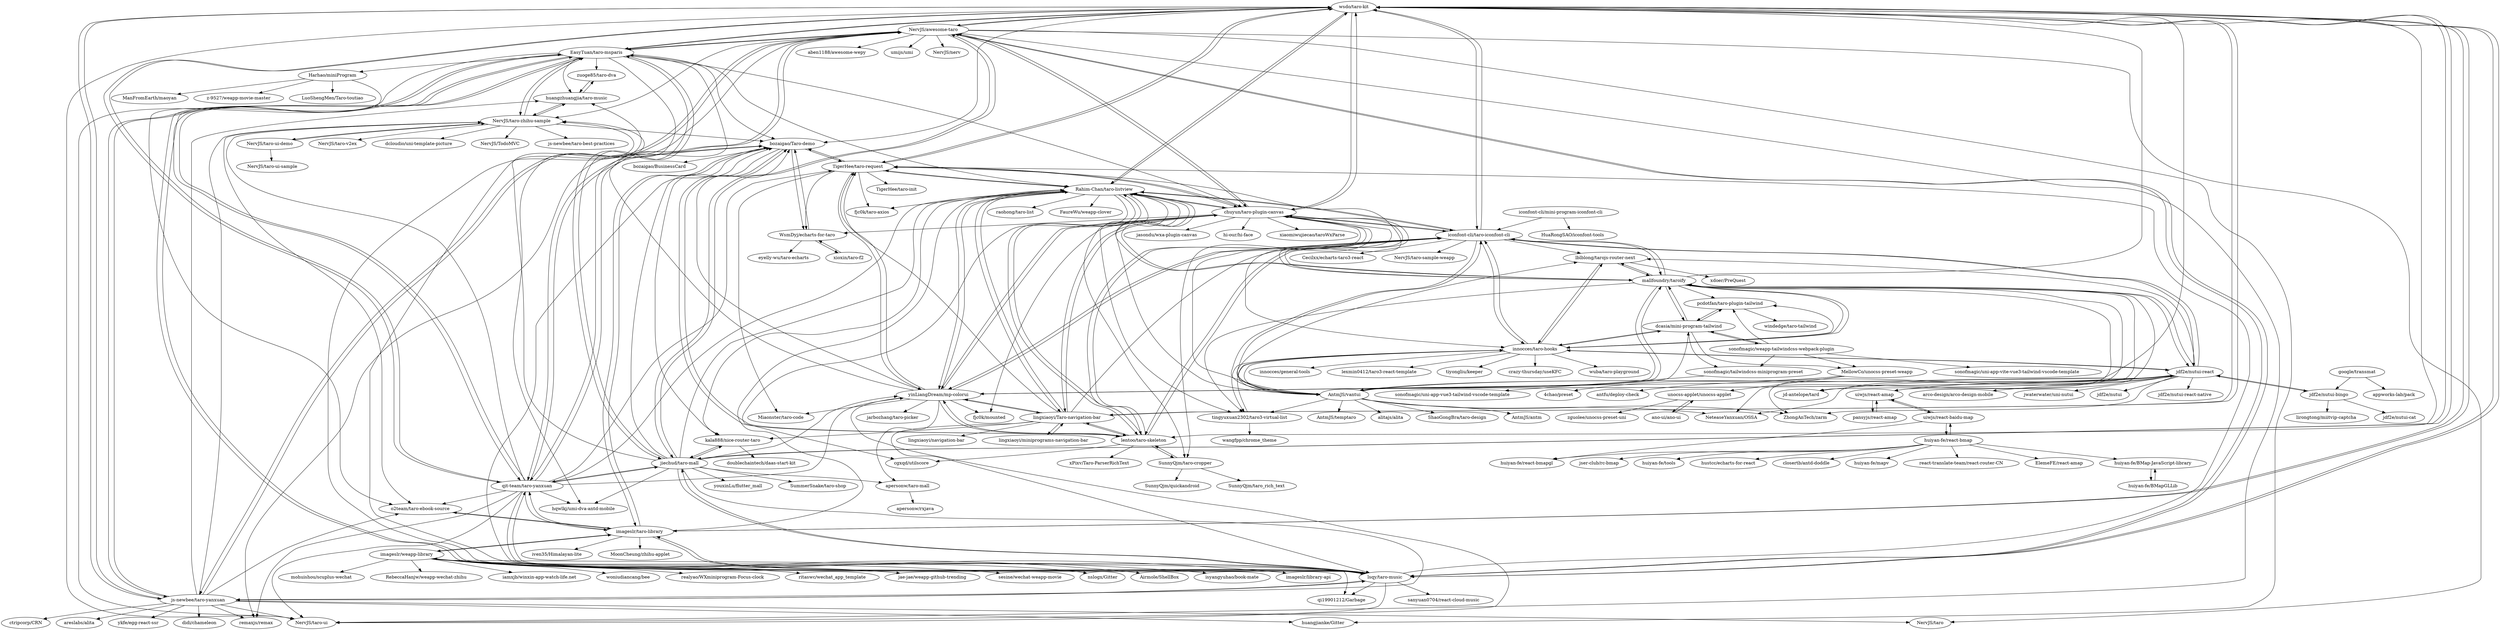 digraph G {
"wsdo/taro-kit" -> "NervJS/awesome-taro"
"wsdo/taro-kit" -> "EasyTuan/taro-msparis"
"wsdo/taro-kit" -> "TigerHee/taro-request"
"wsdo/taro-kit" -> "Rahim-Chan/taro-listview"
"wsdo/taro-kit" -> "chuyun/taro-plugin-canvas"
"wsdo/taro-kit" -> "qit-team/taro-yanxuan"
"wsdo/taro-kit" -> "jiechud/taro-mall"
"wsdo/taro-kit" -> "imageslr/taro-library"
"wsdo/taro-kit" -> "bozaigao/Taro-demo"
"wsdo/taro-kit" -> "js-newbee/taro-yanxuan"
"wsdo/taro-kit" -> "iconfont-cli/taro-iconfont-cli"
"wsdo/taro-kit" -> "lsqy/taro-music"
"wsdo/taro-kit" -> "NervJS/taro-ui" ["e"=1]
"wsdo/taro-kit" -> "lentoo/taro-skeleton"
"wsdo/taro-kit" -> "lingxiaoyi/Taro-navigation-bar"
"yinLiangDream/mp-colorui" -> "chuyun/taro-plugin-canvas"
"yinLiangDream/mp-colorui" -> "Rahim-Chan/taro-listview"
"yinLiangDream/mp-colorui" -> "lentoo/taro-skeleton"
"yinLiangDream/mp-colorui" -> "iconfont-cli/taro-iconfont-cli"
"yinLiangDream/mp-colorui" -> "fjc0k/mounted"
"yinLiangDream/mp-colorui" -> "bozaigao/Taro-demo"
"yinLiangDream/mp-colorui" -> "TigerHee/taro-request"
"yinLiangDream/mp-colorui" -> "Miaonster/taro-code"
"yinLiangDream/mp-colorui" -> "lingxiaoyi/Taro-navigation-bar"
"yinLiangDream/mp-colorui" -> "jarbozhang/taro-picker"
"yinLiangDream/mp-colorui" -> "NervJS/taro-ui" ["e"=1]
"yinLiangDream/mp-colorui" -> "apersonw/taro-mall"
"yinLiangDream/mp-colorui" -> "EasyTuan/taro-msparis"
"yinLiangDream/mp-colorui" -> "wsdo/taro-kit"
"yinLiangDream/mp-colorui" -> "jdf2e/nutui-react"
"qit-team/taro-yanxuan" -> "EasyTuan/taro-msparis"
"qit-team/taro-yanxuan" -> "NervJS/awesome-taro"
"qit-team/taro-yanxuan" -> "lsqy/taro-music"
"qit-team/taro-yanxuan" -> "bozaigao/Taro-demo"
"qit-team/taro-yanxuan" -> "wsdo/taro-kit"
"qit-team/taro-yanxuan" -> "jiechud/taro-mall"
"qit-team/taro-yanxuan" -> "NervJS/taro-ui" ["e"=1]
"qit-team/taro-yanxuan" -> "Rahim-Chan/taro-listview"
"qit-team/taro-yanxuan" -> "imageslr/taro-library"
"qit-team/taro-yanxuan" -> "NervJS/taro-zhihu-sample"
"qit-team/taro-yanxuan" -> "TigerHee/taro-request"
"qit-team/taro-yanxuan" -> "remaxjs/remax" ["e"=1]
"qit-team/taro-yanxuan" -> "yinLiangDream/mp-colorui"
"qit-team/taro-yanxuan" -> "o2team/taro-ebook-source"
"qit-team/taro-yanxuan" -> "hqwlkj/umi-dva-antd-mobile" ["e"=1]
"imageslr/weapp-library" -> "imageslr/taro-library"
"imageslr/weapp-library" -> "Airmole/ShellBox" ["e"=1]
"imageslr/weapp-library" -> "isyangyuhao/book-mate" ["e"=1]
"imageslr/weapp-library" -> "qi19901212/Garbage" ["e"=1]
"imageslr/weapp-library" -> "imageslr/library-api"
"imageslr/weapp-library" -> "lsqy/taro-music"
"imageslr/weapp-library" -> "mohuishou/scuplus-wechat" ["e"=1]
"imageslr/weapp-library" -> "RebeccaHanjw/weapp-wechat-zhihu" ["e"=1]
"imageslr/weapp-library" -> "iamxjb/winxin-app-watch-life.net" ["e"=1]
"imageslr/weapp-library" -> "woniudiancang/bee" ["e"=1]
"imageslr/weapp-library" -> "realyao/WXminiprogram-Focus-clock" ["e"=1]
"imageslr/weapp-library" -> "ritaswc/wechat_app_template" ["e"=1]
"imageslr/weapp-library" -> "jae-jae/weapp-github-trending"
"imageslr/weapp-library" -> "sesine/wechat-weapp-movie" ["e"=1]
"imageslr/weapp-library" -> "nslogx/Gitter" ["e"=1]
"lsqy/taro-music" -> "NervJS/awesome-taro"
"lsqy/taro-music" -> "qit-team/taro-yanxuan"
"lsqy/taro-music" -> "EasyTuan/taro-msparis"
"lsqy/taro-music" -> "imageslr/taro-library"
"lsqy/taro-music" -> "jiechud/taro-mall"
"lsqy/taro-music" -> "js-newbee/taro-yanxuan"
"lsqy/taro-music" -> "wsdo/taro-kit"
"lsqy/taro-music" -> "sanyuan0704/react-cloud-music" ["e"=1]
"lsqy/taro-music" -> "TigerHee/taro-request"
"lsqy/taro-music" -> "huangzhuangjia/taro-music"
"lsqy/taro-music" -> "NervJS/taro-ui" ["e"=1]
"lsqy/taro-music" -> "bozaigao/Taro-demo"
"lsqy/taro-music" -> "NervJS/taro-zhihu-sample"
"lsqy/taro-music" -> "imageslr/weapp-library"
"lsqy/taro-music" -> "qi19901212/Garbage" ["e"=1]
"uiwjs/react-baidu-map" -> "uiwjs/react-amap"
"uiwjs/react-baidu-map" -> "huiyan-fe/react-bmapgl"
"uiwjs/react-baidu-map" -> "huiyan-fe/react-bmap"
"jiechud/taro-mall" -> "youxinLu/flutter_mall" ["e"=1]
"jiechud/taro-mall" -> "kala888/nice-router-taro"
"jiechud/taro-mall" -> "EasyTuan/taro-msparis"
"jiechud/taro-mall" -> "wsdo/taro-kit"
"jiechud/taro-mall" -> "qit-team/taro-yanxuan"
"jiechud/taro-mall" -> "lsqy/taro-music"
"jiechud/taro-mall" -> "bozaigao/Taro-demo"
"jiechud/taro-mall" -> "NervJS/awesome-taro"
"jiechud/taro-mall" -> "NervJS/taro-zhihu-sample"
"jiechud/taro-mall" -> "Rahim-Chan/taro-listview"
"jiechud/taro-mall" -> "SummerSnake/taro-shop"
"jiechud/taro-mall" -> "js-newbee/taro-yanxuan"
"jiechud/taro-mall" -> "apersonw/taro-mall"
"jiechud/taro-mall" -> "hqwlkj/umi-dva-antd-mobile" ["e"=1]
"jiechud/taro-mall" -> "yinLiangDream/mp-colorui"
"apersonw/taro-mall" -> "apersonw/rxjava"
"js-newbee/taro-yanxuan" -> "EasyTuan/taro-msparis"
"js-newbee/taro-yanxuan" -> "NervJS/awesome-taro"
"js-newbee/taro-yanxuan" -> "NervJS/taro-ui" ["e"=1]
"js-newbee/taro-yanxuan" -> "wsdo/taro-kit"
"js-newbee/taro-yanxuan" -> "lsqy/taro-music"
"js-newbee/taro-yanxuan" -> "NervJS/taro-zhihu-sample"
"js-newbee/taro-yanxuan" -> "huangjianke/Gitter" ["e"=1]
"js-newbee/taro-yanxuan" -> "NervJS/taro" ["e"=1]
"js-newbee/taro-yanxuan" -> "remaxjs/remax" ["e"=1]
"js-newbee/taro-yanxuan" -> "ykfe/egg-react-ssr" ["e"=1]
"js-newbee/taro-yanxuan" -> "didi/chameleon" ["e"=1]
"js-newbee/taro-yanxuan" -> "huangzhuangjia/taro-music"
"js-newbee/taro-yanxuan" -> "o2team/taro-ebook-source"
"js-newbee/taro-yanxuan" -> "ctripcorp/CRN" ["e"=1]
"js-newbee/taro-yanxuan" -> "areslabs/alita" ["e"=1]
"NervJS/awesome-taro" -> "NervJS/taro-ui" ["e"=1]
"NervJS/awesome-taro" -> "EasyTuan/taro-msparis"
"NervJS/awesome-taro" -> "js-newbee/taro-yanxuan"
"NervJS/awesome-taro" -> "qit-team/taro-yanxuan"
"NervJS/awesome-taro" -> "lsqy/taro-music"
"NervJS/awesome-taro" -> "wsdo/taro-kit"
"NervJS/awesome-taro" -> "NervJS/taro" ["e"=1]
"NervJS/awesome-taro" -> "aben1188/awesome-wepy" ["e"=1]
"NervJS/awesome-taro" -> "remaxjs/remax" ["e"=1]
"NervJS/awesome-taro" -> "chuyun/taro-plugin-canvas"
"NervJS/awesome-taro" -> "umijs/umi" ["e"=1]
"NervJS/awesome-taro" -> "huangjianke/Gitter" ["e"=1]
"NervJS/awesome-taro" -> "jiechud/taro-mall"
"NervJS/awesome-taro" -> "NervJS/nerv" ["e"=1]
"NervJS/awesome-taro" -> "NervJS/taro-zhihu-sample"
"EasyTuan/taro-msparis" -> "js-newbee/taro-yanxuan"
"EasyTuan/taro-msparis" -> "qit-team/taro-yanxuan"
"EasyTuan/taro-msparis" -> "NervJS/awesome-taro"
"EasyTuan/taro-msparis" -> "wsdo/taro-kit"
"EasyTuan/taro-msparis" -> "lsqy/taro-music"
"EasyTuan/taro-msparis" -> "NervJS/taro-ui" ["e"=1]
"EasyTuan/taro-msparis" -> "NervJS/taro-zhihu-sample"
"EasyTuan/taro-msparis" -> "jiechud/taro-mall"
"EasyTuan/taro-msparis" -> "Harhao/miniProgram"
"EasyTuan/taro-msparis" -> "huangzhuangjia/taro-music"
"EasyTuan/taro-msparis" -> "zuoge85/taro-dva"
"EasyTuan/taro-msparis" -> "bozaigao/Taro-demo"
"EasyTuan/taro-msparis" -> "hqwlkj/umi-dva-antd-mobile" ["e"=1]
"EasyTuan/taro-msparis" -> "chuyun/taro-plugin-canvas"
"EasyTuan/taro-msparis" -> "Rahim-Chan/taro-listview"
"NervJS/taro-zhihu-sample" -> "huangzhuangjia/taro-music"
"NervJS/taro-zhihu-sample" -> "NervJS/taro-v2ex"
"NervJS/taro-zhihu-sample" -> "EasyTuan/taro-msparis"
"NervJS/taro-zhihu-sample" -> "NervJS/taro-ui-demo"
"NervJS/taro-zhihu-sample" -> "o2team/taro-ebook-source"
"NervJS/taro-zhihu-sample" -> "dcloudio/uni-template-picture" ["e"=1]
"NervJS/taro-zhihu-sample" -> "NervJS/TodoMVC"
"NervJS/taro-zhihu-sample" -> "bozaigao/Taro-demo"
"NervJS/taro-zhihu-sample" -> "js-newbee/taro-best-practices"
"o2team/taro-ebook-source" -> "imageslr/taro-library"
"MellowCo/unocss-preset-weapp" -> "unocss-applet/unocss-applet"
"MellowCo/unocss-preset-weapp" -> "antfu/deploy-check" ["e"=1]
"MellowCo/unocss-preset-weapp" -> "4chao/preset"
"AntmJS/vantui" -> "mallfoundry/taroify"
"AntmJS/vantui" -> "jdf2e/nutui-react"
"AntmJS/vantui" -> "innocces/taro-hooks"
"AntmJS/vantui" -> "AntmJS/antm"
"AntmJS/vantui" -> "iconfont-cli/taro-iconfont-cli"
"AntmJS/vantui" -> "NeteaseYanxuan/OSSA" ["e"=1]
"AntmJS/vantui" -> "AntmJS/temptaro"
"AntmJS/vantui" -> "lblblong/tarojs-router-next"
"AntmJS/vantui" -> "tingyuxuan2302/taro3-virtual-list"
"AntmJS/vantui" -> "ZhongAnTech/zarm" ["e"=1]
"AntmJS/vantui" -> "dcasia/mini-program-tailwind"
"AntmJS/vantui" -> "alitajs/alita" ["e"=1]
"AntmJS/vantui" -> "chuyun/taro-plugin-canvas"
"AntmJS/vantui" -> "Rahim-Chan/taro-listview"
"AntmJS/vantui" -> "ShaoGongBra/taro-design"
"lblblong/tarojs-router-next" -> "xdoer/PreQuest"
"lblblong/tarojs-router-next" -> "mallfoundry/taroify"
"lblblong/tarojs-router-next" -> "innocces/taro-hooks"
"lingxiaoyi/Taro-navigation-bar" -> "lingxiaoyi/navigation-bar" ["e"=1]
"lingxiaoyi/Taro-navigation-bar" -> "lingxiaoyi/miniprograms-navigation-bar"
"lingxiaoyi/Taro-navigation-bar" -> "chuyun/taro-plugin-canvas"
"lingxiaoyi/Taro-navigation-bar" -> "lentoo/taro-skeleton"
"lingxiaoyi/Taro-navigation-bar" -> "Rahim-Chan/taro-listview"
"lingxiaoyi/Taro-navigation-bar" -> "wsdo/taro-kit"
"lingxiaoyi/Taro-navigation-bar" -> "yinLiangDream/mp-colorui"
"lingxiaoyi/Taro-navigation-bar" -> "TigerHee/taro-request"
"lingxiaoyi/Taro-navigation-bar" -> "iconfont-cli/taro-iconfont-cli"
"lingxiaoyi/Taro-navigation-bar" -> "kala888/nice-router-taro"
"lingxiaoyi/Taro-navigation-bar" -> "lsqy/taro-music"
"Rahim-Chan/taro-listview" -> "lentoo/taro-skeleton"
"Rahim-Chan/taro-listview" -> "yinLiangDream/mp-colorui"
"Rahim-Chan/taro-listview" -> "chuyun/taro-plugin-canvas"
"Rahim-Chan/taro-listview" -> "raohong/taro-list"
"Rahim-Chan/taro-listview" -> "tingyuxuan2302/taro3-virtual-list"
"Rahim-Chan/taro-listview" -> "wsdo/taro-kit"
"Rahim-Chan/taro-listview" -> "iconfont-cli/taro-iconfont-cli"
"Rahim-Chan/taro-listview" -> "SunnyQjm/taro-cropper"
"Rahim-Chan/taro-listview" -> "FaureWu/weapp-clover"
"Rahim-Chan/taro-listview" -> "lingxiaoyi/Taro-navigation-bar"
"Rahim-Chan/taro-listview" -> "kala888/nice-router-taro"
"Rahim-Chan/taro-listview" -> "fjc0k/taro-axios"
"Rahim-Chan/taro-listview" -> "cgxqd/utilscore"
"Rahim-Chan/taro-listview" -> "TigerHee/taro-request"
"Rahim-Chan/taro-listview" -> "mallfoundry/taroify"
"huangzhuangjia/taro-music" -> "zuoge85/taro-dva"
"huangzhuangjia/taro-music" -> "NervJS/taro-zhihu-sample"
"bozaigao/Taro-demo" -> "bozaigao/BusinessCard"
"bozaigao/Taro-demo" -> "qit-team/taro-yanxuan"
"bozaigao/Taro-demo" -> "WsmDyj/echarts-for-taro"
"bozaigao/Taro-demo" -> "imageslr/taro-library"
"bozaigao/Taro-demo" -> "TigerHee/taro-request"
"bozaigao/Taro-demo" -> "lentoo/taro-skeleton"
"bozaigao/Taro-demo" -> "kala888/nice-router-taro"
"SunnyQjm/taro-cropper" -> "SunnyQjm/quickandroid"
"SunnyQjm/taro-cropper" -> "SunnyQjm/taro_rich_text"
"SunnyQjm/taro-cropper" -> "lentoo/taro-skeleton"
"iconfont-cli/mini-program-iconfont-cli" -> "HuaRongSAO/iconfont-tools"
"iconfont-cli/mini-program-iconfont-cli" -> "iconfont-cli/taro-iconfont-cli"
"WsmDyj/echarts-for-taro" -> "xioxin/taro-f2"
"WsmDyj/echarts-for-taro" -> "eyelly-wu/taro-echarts"
"WsmDyj/echarts-for-taro" -> "bozaigao/Taro-demo"
"lingxiaoyi/miniprograms-navigation-bar" -> "lingxiaoyi/Taro-navigation-bar"
"mallfoundry/taroify" -> "AntmJS/vantui"
"mallfoundry/taroify" -> "innocces/taro-hooks"
"mallfoundry/taroify" -> "lblblong/tarojs-router-next"
"mallfoundry/taroify" -> "jdf2e/nutui-react"
"mallfoundry/taroify" -> "tingyuxuan2302/taro3-virtual-list"
"mallfoundry/taroify" -> "iconfont-cli/taro-iconfont-cli"
"mallfoundry/taroify" -> "pcdotfan/taro-plugin-tailwind"
"mallfoundry/taroify" -> "Rahim-Chan/taro-listview"
"mallfoundry/taroify" -> "jd-antelope/tard"
"mallfoundry/taroify" -> "chuyun/taro-plugin-canvas"
"mallfoundry/taroify" -> "dcasia/mini-program-tailwind"
"mallfoundry/taroify" -> "uiwjs/react-amap"
"mallfoundry/taroify" -> "ZhongAnTech/zarm" ["e"=1]
"mallfoundry/taroify" -> "NeteaseYanxuan/OSSA" ["e"=1]
"mallfoundry/taroify" -> "wsdo/taro-kit"
"imageslr/taro-library" -> "o2team/taro-ebook-source"
"imageslr/taro-library" -> "bozaigao/Taro-demo"
"imageslr/taro-library" -> "imageslr/weapp-library"
"imageslr/taro-library" -> "lsqy/taro-music"
"imageslr/taro-library" -> "wsdo/taro-kit"
"imageslr/taro-library" -> "iven35/Himalayan-lite"
"imageslr/taro-library" -> "Rahim-Chan/taro-listview"
"imageslr/taro-library" -> "qit-team/taro-yanxuan"
"imageslr/taro-library" -> "MoonCheung/zhihu-applet"
"TigerHee/taro-request" -> "TigerHee/taro-init"
"TigerHee/taro-request" -> "wsdo/taro-kit"
"TigerHee/taro-request" -> "bozaigao/Taro-demo"
"TigerHee/taro-request" -> "fjc0k/taro-axios"
"TigerHee/taro-request" -> "chuyun/taro-plugin-canvas"
"TigerHee/taro-request" -> "Rahim-Chan/taro-listview"
"TigerHee/taro-request" -> "WsmDyj/echarts-for-taro"
"TigerHee/taro-request" -> "yinLiangDream/mp-colorui"
"TigerHee/taro-request" -> "Miaonster/taro-code"
"TigerHee/taro-request" -> "innocces/taro-hooks"
"tingyuxuan2302/taro3-virtual-list" -> "innocces/taro-hooks"
"tingyuxuan2302/taro3-virtual-list" -> "wangfpp/chrome_theme"
"NervJS/taro-ui-demo" -> "NervJS/taro-zhihu-sample"
"NervJS/taro-ui-demo" -> "NervJS/taro-ui-sample"
"jdf2e/nutui-react" -> "AntmJS/vantui"
"jdf2e/nutui-react" -> "mallfoundry/taroify"
"jdf2e/nutui-react" -> "NeteaseYanxuan/OSSA" ["e"=1]
"jdf2e/nutui-react" -> "innocces/taro-hooks"
"jdf2e/nutui-react" -> "jd-antelope/tard"
"jdf2e/nutui-react" -> "jdf2e/nutui-bingo"
"jdf2e/nutui-react" -> "lblblong/tarojs-router-next"
"jdf2e/nutui-react" -> "jdf2e/nutui-react-native"
"jdf2e/nutui-react" -> "ZhongAnTech/zarm" ["e"=1]
"jdf2e/nutui-react" -> "iconfont-cli/taro-iconfont-cli"
"jdf2e/nutui-react" -> "arco-design/arco-design-mobile" ["e"=1]
"jdf2e/nutui-react" -> "jwaterwater/uni-nutui"
"jdf2e/nutui-react" -> "yinLiangDream/mp-colorui"
"jdf2e/nutui-react" -> "jdf2e/nutui" ["e"=1]
"jdf2e/nutui-react" -> "uiwjs/react-amap"
"chuyun/taro-plugin-canvas" -> "lentoo/taro-skeleton"
"chuyun/taro-plugin-canvas" -> "yinLiangDream/mp-colorui"
"chuyun/taro-plugin-canvas" -> "iconfont-cli/taro-iconfont-cli"
"chuyun/taro-plugin-canvas" -> "Rahim-Chan/taro-listview"
"chuyun/taro-plugin-canvas" -> "lingxiaoyi/Taro-navigation-bar"
"chuyun/taro-plugin-canvas" -> "wsdo/taro-kit"
"chuyun/taro-plugin-canvas" -> "SunnyQjm/taro-cropper"
"chuyun/taro-plugin-canvas" -> "TigerHee/taro-request"
"chuyun/taro-plugin-canvas" -> "mallfoundry/taroify"
"chuyun/taro-plugin-canvas" -> "jasondu/wxa-plugin-canvas" ["e"=1]
"chuyun/taro-plugin-canvas" -> "WsmDyj/echarts-for-taro"
"chuyun/taro-plugin-canvas" -> "fjc0k/mounted"
"chuyun/taro-plugin-canvas" -> "NervJS/awesome-taro"
"chuyun/taro-plugin-canvas" -> "hi-our/hi-face" ["e"=1]
"chuyun/taro-plugin-canvas" -> "xiaomiwujiecao/taroWxParse"
"Harhao/miniProgram" -> "LuoShengMen/Taro-toutiao"
"Harhao/miniProgram" -> "ManFromEarth/maoyan" ["e"=1]
"Harhao/miniProgram" -> "o2team/taro-ebook-source"
"Harhao/miniProgram" -> "z-9527/weapp-movie-master" ["e"=1]
"innocces/taro-hooks" -> "mallfoundry/taroify"
"innocces/taro-hooks" -> "lblblong/tarojs-router-next"
"innocces/taro-hooks" -> "tingyuxuan2302/taro3-virtual-list"
"innocces/taro-hooks" -> "AntmJS/vantui"
"innocces/taro-hooks" -> "jdf2e/nutui-react"
"innocces/taro-hooks" -> "innocces/general-tools"
"innocces/taro-hooks" -> "dcasia/mini-program-tailwind"
"innocces/taro-hooks" -> "pcdotfan/taro-plugin-tailwind"
"innocces/taro-hooks" -> "lexmin0412/taro3-react-template"
"innocces/taro-hooks" -> "iconfont-cli/taro-iconfont-cli"
"innocces/taro-hooks" -> "tiyongliu/keeper"
"innocces/taro-hooks" -> "crazy-thursday/useKFC"
"innocces/taro-hooks" -> "wuba/taro-playground" ["e"=1]
"kala888/nice-router-taro" -> "doublechaintech/daas-start-kit" ["e"=1]
"kala888/nice-router-taro" -> "jiechud/taro-mall"
"xioxin/taro-f2" -> "WsmDyj/echarts-for-taro"
"sonofmagic/weapp-tailwindcss-webpack-plugin" -> "dcasia/mini-program-tailwind"
"sonofmagic/weapp-tailwindcss-webpack-plugin" -> "sonofmagic/uni-app-vite-vue3-tailwind-vscode-template"
"sonofmagic/weapp-tailwindcss-webpack-plugin" -> "sonofmagic/tailwindcss-miniprogram-preset"
"sonofmagic/weapp-tailwindcss-webpack-plugin" -> "pcdotfan/taro-plugin-tailwind"
"sonofmagic/weapp-tailwindcss-webpack-plugin" -> "MellowCo/unocss-preset-weapp"
"google/transmat" -> "appworks-lab/pack"
"google/transmat" -> "jdf2e/nutui-bingo"
"huiyan-fe/react-bmap" -> "uiwjs/react-baidu-map"
"huiyan-fe/react-bmap" -> "ElemeFE/react-amap" ["e"=1]
"huiyan-fe/react-bmap" -> "jser-club/rc-bmap" ["e"=1]
"huiyan-fe/react-bmap" -> "huiyan-fe/react-bmapgl"
"huiyan-fe/react-bmap" -> "huiyan-fe/tools"
"huiyan-fe/react-bmap" -> "hustcc/echarts-for-react" ["e"=1]
"huiyan-fe/react-bmap" -> "huiyan-fe/BMap-JavaScript-library"
"huiyan-fe/react-bmap" -> "closertb/antd-doddle"
"huiyan-fe/react-bmap" -> "huiyan-fe/mapv" ["e"=1]
"huiyan-fe/react-bmap" -> "react-translate-team/react-router-CN" ["e"=1]
"huiyan-fe/BMapGLLib" -> "huiyan-fe/BMap-JavaScript-library"
"uiwjs/react-amap" -> "pansyjs/react-amap"
"uiwjs/react-amap" -> "uiwjs/react-baidu-map"
"sonofmagic/tailwindcss-miniprogram-preset" -> "sonofmagic/uni-app-vue3-tailwind-vscode-template"
"lentoo/taro-skeleton" -> "SunnyQjm/taro-cropper"
"lentoo/taro-skeleton" -> "Rahim-Chan/taro-listview"
"lentoo/taro-skeleton" -> "chuyun/taro-plugin-canvas"
"lentoo/taro-skeleton" -> "yinLiangDream/mp-colorui"
"lentoo/taro-skeleton" -> "iconfont-cli/taro-iconfont-cli"
"lentoo/taro-skeleton" -> "lingxiaoyi/Taro-navigation-bar"
"lentoo/taro-skeleton" -> "cgxqd/utilscore"
"lentoo/taro-skeleton" -> "bozaigao/Taro-demo"
"lentoo/taro-skeleton" -> "xPixv/Taro-ParserRichText"
"ano-ui/ano-ui" -> "unocss-applet/unocss-applet"
"iconfont-cli/taro-iconfont-cli" -> "chuyun/taro-plugin-canvas"
"iconfont-cli/taro-iconfont-cli" -> "lentoo/taro-skeleton"
"iconfont-cli/taro-iconfont-cli" -> "mallfoundry/taroify"
"iconfont-cli/taro-iconfont-cli" -> "Rahim-Chan/taro-listview"
"iconfont-cli/taro-iconfont-cli" -> "lblblong/tarojs-router-next"
"iconfont-cli/taro-iconfont-cli" -> "yinLiangDream/mp-colorui"
"iconfont-cli/taro-iconfont-cli" -> "AntmJS/vantui"
"iconfont-cli/taro-iconfont-cli" -> "Cecilxx/echarts-taro3-react"
"iconfont-cli/taro-iconfont-cli" -> "innocces/taro-hooks"
"iconfont-cli/taro-iconfont-cli" -> "NervJS/taro-sample-weapp"
"iconfont-cli/taro-iconfont-cli" -> "wsdo/taro-kit"
"iconfont-cli/taro-iconfont-cli" -> "jdf2e/nutui-react"
"huiyan-fe/BMap-JavaScript-library" -> "huiyan-fe/BMapGLLib"
"dcasia/mini-program-tailwind" -> "sonofmagic/weapp-tailwindcss-webpack-plugin"
"dcasia/mini-program-tailwind" -> "pcdotfan/taro-plugin-tailwind"
"dcasia/mini-program-tailwind" -> "innocces/taro-hooks"
"dcasia/mini-program-tailwind" -> "sonofmagic/tailwindcss-miniprogram-preset"
"dcasia/mini-program-tailwind" -> "MellowCo/unocss-preset-weapp"
"dcasia/mini-program-tailwind" -> "mallfoundry/taroify"
"unocss-applet/unocss-applet" -> "ano-ui/ano-ui"
"unocss-applet/unocss-applet" -> "zguolee/unocss-preset-uni"
"jdf2e/nutui-bingo" -> "jdf2e/nutui-cat"
"jdf2e/nutui-bingo" -> "jdf2e/nutui-react"
"jdf2e/nutui-bingo" -> "lirongtong/miitvip-captcha"
"zuoge85/taro-dva" -> "huangzhuangjia/taro-music"
"pansyjs/react-amap" -> "uiwjs/react-amap"
"pcdotfan/taro-plugin-tailwind" -> "dcasia/mini-program-tailwind"
"pcdotfan/taro-plugin-tailwind" -> "windedge/taro-tailwind"
"wsdo/taro-kit" ["l"="12.942,-12.278"]
"NervJS/awesome-taro" ["l"="12.963,-12.248"]
"EasyTuan/taro-msparis" ["l"="12.938,-12.238"]
"TigerHee/taro-request" ["l"="12.951,-12.296"]
"Rahim-Chan/taro-listview" ["l"="12.943,-12.311"]
"chuyun/taro-plugin-canvas" ["l"="12.963,-12.312"]
"qit-team/taro-yanxuan" ["l"="12.926,-12.261"]
"jiechud/taro-mall" ["l"="12.906,-12.265"]
"imageslr/taro-library" ["l"="12.891,-12.244"]
"bozaigao/Taro-demo" ["l"="12.91,-12.285"]
"js-newbee/taro-yanxuan" ["l"="12.949,-12.211"]
"iconfont-cli/taro-iconfont-cli" ["l"="12.975,-12.337"]
"lsqy/taro-music" ["l"="12.913,-12.234"]
"NervJS/taro-ui" ["l"="14.363,-8.521"]
"lentoo/taro-skeleton" ["l"="12.927,-12.328"]
"lingxiaoyi/Taro-navigation-bar" ["l"="12.922,-12.308"]
"yinLiangDream/mp-colorui" ["l"="12.947,-12.324"]
"fjc0k/mounted" ["l"="12.955,-12.358"]
"Miaonster/taro-code" ["l"="12.986,-12.304"]
"jarbozhang/taro-picker" ["l"="12.937,-12.372"]
"apersonw/taro-mall" ["l"="12.868,-12.307"]
"jdf2e/nutui-react" ["l"="13.002,-12.381"]
"NervJS/taro-zhihu-sample" ["l"="12.895,-12.211"]
"remaxjs/remax" ["l"="14.078,-8.318"]
"o2team/taro-ebook-source" ["l"="12.911,-12.201"]
"hqwlkj/umi-dva-antd-mobile" ["l"="13.773,-8.342"]
"imageslr/weapp-library" ["l"="12.872,-12.187"]
"Airmole/ShellBox" ["l"="13.772,-10.578"]
"isyangyuhao/book-mate" ["l"="14.607,-10.02"]
"qi19901212/Garbage" ["l"="13.839,-10.397"]
"imageslr/library-api" ["l"="12.862,-12.154"]
"mohuishou/scuplus-wechat" ["l"="13.757,-10.662"]
"RebeccaHanjw/weapp-wechat-zhihu" ["l"="14.725,-10.27"]
"iamxjb/winxin-app-watch-life.net" ["l"="13.606,-10.403"]
"woniudiancang/bee" ["l"="12.3,-12.415"]
"realyao/WXminiprogram-Focus-clock" ["l"="-3.319,-44.927"]
"ritaswc/wechat_app_template" ["l"="13.745,-10.508"]
"jae-jae/weapp-github-trending" ["l"="12.842,-12.129"]
"sesine/wechat-weapp-movie" ["l"="13.74,-10.439"]
"nslogx/Gitter" ["l"="-33.725,22.43"]
"sanyuan0704/react-cloud-music" ["l"="11.73,-6.548"]
"huangzhuangjia/taro-music" ["l"="12.929,-12.19"]
"uiwjs/react-baidu-map" ["l"="12.985,-12.516"]
"uiwjs/react-amap" ["l"="12.99,-12.453"]
"huiyan-fe/react-bmapgl" ["l"="12.993,-12.543"]
"huiyan-fe/react-bmap" ["l"="12.979,-12.565"]
"youxinLu/flutter_mall" ["l"="-25.896,19.038"]
"kala888/nice-router-taro" ["l"="12.888,-12.291"]
"SummerSnake/taro-shop" ["l"="12.856,-12.264"]
"apersonw/rxjava" ["l"="12.839,-12.308"]
"huangjianke/Gitter" ["l"="11.473,-6.399"]
"NervJS/taro" ["l"="14.448,-8.41"]
"ykfe/egg-react-ssr" ["l"="11.386,-6.632"]
"didi/chameleon" ["l"="14.369,-8.447"]
"ctripcorp/CRN" ["l"="25.054,-29.901"]
"areslabs/alita" ["l"="24.978,-29.904"]
"aben1188/awesome-wepy" ["l"="14.666,-8.768"]
"umijs/umi" ["l"="14.173,-8.317"]
"NervJS/nerv" ["l"="14.354,-8.396"]
"Harhao/miniProgram" ["l"="12.934,-12.162"]
"zuoge85/taro-dva" ["l"="12.958,-12.177"]
"NervJS/taro-v2ex" ["l"="12.892,-12.15"]
"NervJS/taro-ui-demo" ["l"="12.842,-12.179"]
"dcloudio/uni-template-picture" ["l"="12.95,-13.537"]
"NervJS/TodoMVC" ["l"="12.859,-12.21"]
"js-newbee/taro-best-practices" ["l"="12.832,-12.207"]
"MellowCo/unocss-preset-weapp" ["l"="13.136,-12.332"]
"unocss-applet/unocss-applet" ["l"="13.183,-12.33"]
"antfu/deploy-check" ["l"="14.677,-11.909"]
"4chao/preset" ["l"="13.16,-12.317"]
"AntmJS/vantui" ["l"="13.016,-12.332"]
"mallfoundry/taroify" ["l"="13.001,-12.349"]
"innocces/taro-hooks" ["l"="13.025,-12.353"]
"AntmJS/antm" ["l"="13.048,-12.32"]
"NeteaseYanxuan/OSSA" ["l"="21.964,27.701"]
"AntmJS/temptaro" ["l"="13.04,-12.307"]
"lblblong/tarojs-router-next" ["l"="13.021,-12.37"]
"tingyuxuan2302/taro3-virtual-list" ["l"="12.987,-12.36"]
"ZhongAnTech/zarm" ["l"="13.986,-8.275"]
"dcasia/mini-program-tailwind" ["l"="13.065,-12.338"]
"alitajs/alita" ["l"="13.88,-8.272"]
"ShaoGongBra/taro-design" ["l"="13.061,-12.295"]
"xdoer/PreQuest" ["l"="13.046,-12.404"]
"lingxiaoyi/navigation-bar" ["l"="14.488,-8.921"]
"lingxiaoyi/miniprograms-navigation-bar" ["l"="12.882,-12.333"]
"raohong/taro-list" ["l"="12.982,-12.287"]
"SunnyQjm/taro-cropper" ["l"="12.921,-12.35"]
"FaureWu/weapp-clover" ["l"="12.918,-12.37"]
"fjc0k/taro-axios" ["l"="12.941,-12.346"]
"cgxqd/utilscore" ["l"="12.899,-12.349"]
"bozaigao/BusinessCard" ["l"="12.858,-12.285"]
"WsmDyj/echarts-for-taro" ["l"="12.892,-12.316"]
"SunnyQjm/quickandroid" ["l"="12.898,-12.371"]
"SunnyQjm/taro_rich_text" ["l"="12.902,-12.381"]
"iconfont-cli/mini-program-iconfont-cli" ["l"="12.933,-12.419"]
"HuaRongSAO/iconfont-tools" ["l"="12.911,-12.449"]
"xioxin/taro-f2" ["l"="12.852,-12.328"]
"eyelly-wu/taro-echarts" ["l"="12.854,-12.349"]
"pcdotfan/taro-plugin-tailwind" ["l"="13.068,-12.358"]
"jd-antelope/tard" ["l"="13.021,-12.394"]
"iven35/Himalayan-lite" ["l"="12.852,-12.234"]
"MoonCheung/zhihu-applet" ["l"="12.842,-12.247"]
"TigerHee/taro-init" ["l"="12.991,-12.274"]
"wangfpp/chrome_theme" ["l"="12.978,-12.397"]
"NervJS/taro-ui-sample" ["l"="12.807,-12.16"]
"jdf2e/nutui-bingo" ["l"="13.052,-12.441"]
"jdf2e/nutui-react-native" ["l"="12.994,-12.413"]
"arco-design/arco-design-mobile" ["l"="13.899,-8.075"]
"jwaterwater/uni-nutui" ["l"="13.013,-12.423"]
"jdf2e/nutui" ["l"="14.365,-8.279"]
"jasondu/wxa-plugin-canvas" ["l"="14.545,-8.845"]
"hi-our/hi-face" ["l"="13.772,-10.366"]
"xiaomiwujiecao/taroWxParse" ["l"="12.962,-12.346"]
"LuoShengMen/Taro-toutiao" ["l"="12.943,-12.132"]
"ManFromEarth/maoyan" ["l"="14.806,-10.361"]
"z-9527/weapp-movie-master" ["l"="12.619,-10.62"]
"innocces/general-tools" ["l"="13.046,-12.349"]
"lexmin0412/taro3-react-template" ["l"="13.05,-12.379"]
"tiyongliu/keeper" ["l"="13.072,-12.387"]
"crazy-thursday/useKFC" ["l"="13.048,-12.363"]
"wuba/taro-playground" ["l"="21.45,27.402"]
"doublechaintech/daas-start-kit" ["l"="7.166,20.76"]
"sonofmagic/weapp-tailwindcss-webpack-plugin" ["l"="13.105,-12.343"]
"sonofmagic/uni-app-vite-vue3-tailwind-vscode-template" ["l"="13.133,-12.359"]
"sonofmagic/tailwindcss-miniprogram-preset" ["l"="13.104,-12.319"]
"google/transmat" ["l"="13.1,-12.495"]
"appworks-lab/pack" ["l"="13.125,-12.518"]
"ElemeFE/react-amap" ["l"="14.037,-8.369"]
"jser-club/rc-bmap" ["l"="-35.119,-17.322"]
"huiyan-fe/tools" ["l"="12.957,-12.582"]
"hustcc/echarts-for-react" ["l"="14.053,-8.339"]
"huiyan-fe/BMap-JavaScript-library" ["l"="12.969,-12.615"]
"closertb/antd-doddle" ["l"="12.998,-12.593"]
"huiyan-fe/mapv" ["l"="18.228,26.592"]
"react-translate-team/react-router-CN" ["l"="11.283,-6.936"]
"huiyan-fe/BMapGLLib" ["l"="12.963,-12.643"]
"pansyjs/react-amap" ["l"="12.985,-12.478"]
"sonofmagic/uni-app-vue3-tailwind-vscode-template" ["l"="13.123,-12.3"]
"xPixv/Taro-ParserRichText" ["l"="12.886,-12.362"]
"ano-ui/ano-ui" ["l"="13.204,-12.334"]
"Cecilxx/echarts-taro3-react" ["l"="12.959,-12.387"]
"NervJS/taro-sample-weapp" ["l"="13.024,-12.291"]
"zguolee/unocss-preset-uni" ["l"="13.197,-12.316"]
"jdf2e/nutui-cat" ["l"="13.057,-12.475"]
"lirongtong/miitvip-captcha" ["l"="13.086,-12.456"]
"windedge/taro-tailwind" ["l"="13.098,-12.375"]
}